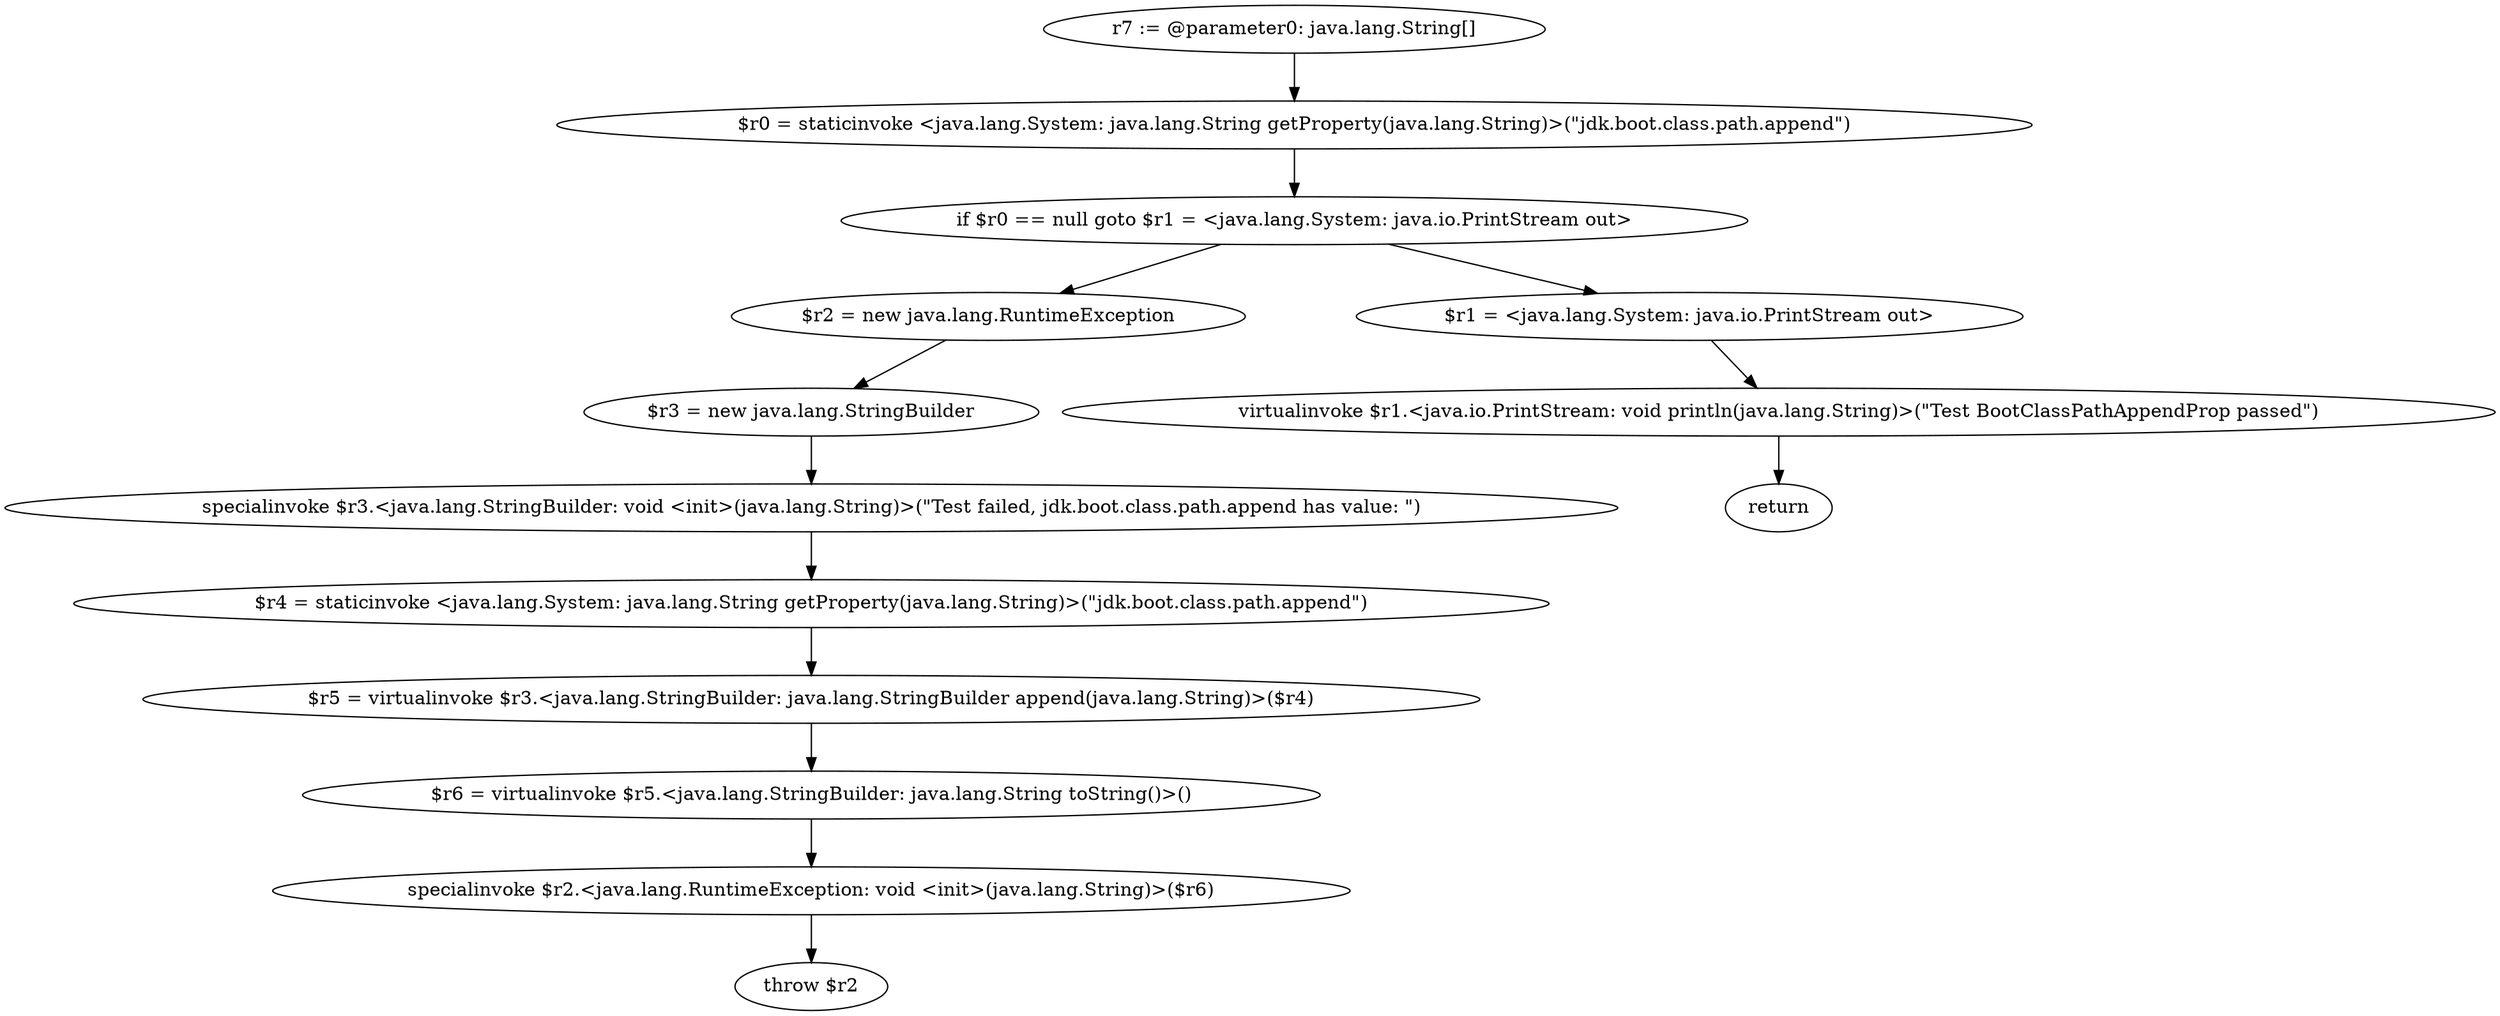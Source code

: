 digraph "unitGraph" {
    "r7 := @parameter0: java.lang.String[]"
    "$r0 = staticinvoke <java.lang.System: java.lang.String getProperty(java.lang.String)>(\"jdk.boot.class.path.append\")"
    "if $r0 == null goto $r1 = <java.lang.System: java.io.PrintStream out>"
    "$r2 = new java.lang.RuntimeException"
    "$r3 = new java.lang.StringBuilder"
    "specialinvoke $r3.<java.lang.StringBuilder: void <init>(java.lang.String)>(\"Test failed, jdk.boot.class.path.append has value: \")"
    "$r4 = staticinvoke <java.lang.System: java.lang.String getProperty(java.lang.String)>(\"jdk.boot.class.path.append\")"
    "$r5 = virtualinvoke $r3.<java.lang.StringBuilder: java.lang.StringBuilder append(java.lang.String)>($r4)"
    "$r6 = virtualinvoke $r5.<java.lang.StringBuilder: java.lang.String toString()>()"
    "specialinvoke $r2.<java.lang.RuntimeException: void <init>(java.lang.String)>($r6)"
    "throw $r2"
    "$r1 = <java.lang.System: java.io.PrintStream out>"
    "virtualinvoke $r1.<java.io.PrintStream: void println(java.lang.String)>(\"Test BootClassPathAppendProp passed\")"
    "return"
    "r7 := @parameter0: java.lang.String[]"->"$r0 = staticinvoke <java.lang.System: java.lang.String getProperty(java.lang.String)>(\"jdk.boot.class.path.append\")";
    "$r0 = staticinvoke <java.lang.System: java.lang.String getProperty(java.lang.String)>(\"jdk.boot.class.path.append\")"->"if $r0 == null goto $r1 = <java.lang.System: java.io.PrintStream out>";
    "if $r0 == null goto $r1 = <java.lang.System: java.io.PrintStream out>"->"$r2 = new java.lang.RuntimeException";
    "if $r0 == null goto $r1 = <java.lang.System: java.io.PrintStream out>"->"$r1 = <java.lang.System: java.io.PrintStream out>";
    "$r2 = new java.lang.RuntimeException"->"$r3 = new java.lang.StringBuilder";
    "$r3 = new java.lang.StringBuilder"->"specialinvoke $r3.<java.lang.StringBuilder: void <init>(java.lang.String)>(\"Test failed, jdk.boot.class.path.append has value: \")";
    "specialinvoke $r3.<java.lang.StringBuilder: void <init>(java.lang.String)>(\"Test failed, jdk.boot.class.path.append has value: \")"->"$r4 = staticinvoke <java.lang.System: java.lang.String getProperty(java.lang.String)>(\"jdk.boot.class.path.append\")";
    "$r4 = staticinvoke <java.lang.System: java.lang.String getProperty(java.lang.String)>(\"jdk.boot.class.path.append\")"->"$r5 = virtualinvoke $r3.<java.lang.StringBuilder: java.lang.StringBuilder append(java.lang.String)>($r4)";
    "$r5 = virtualinvoke $r3.<java.lang.StringBuilder: java.lang.StringBuilder append(java.lang.String)>($r4)"->"$r6 = virtualinvoke $r5.<java.lang.StringBuilder: java.lang.String toString()>()";
    "$r6 = virtualinvoke $r5.<java.lang.StringBuilder: java.lang.String toString()>()"->"specialinvoke $r2.<java.lang.RuntimeException: void <init>(java.lang.String)>($r6)";
    "specialinvoke $r2.<java.lang.RuntimeException: void <init>(java.lang.String)>($r6)"->"throw $r2";
    "$r1 = <java.lang.System: java.io.PrintStream out>"->"virtualinvoke $r1.<java.io.PrintStream: void println(java.lang.String)>(\"Test BootClassPathAppendProp passed\")";
    "virtualinvoke $r1.<java.io.PrintStream: void println(java.lang.String)>(\"Test BootClassPathAppendProp passed\")"->"return";
}
